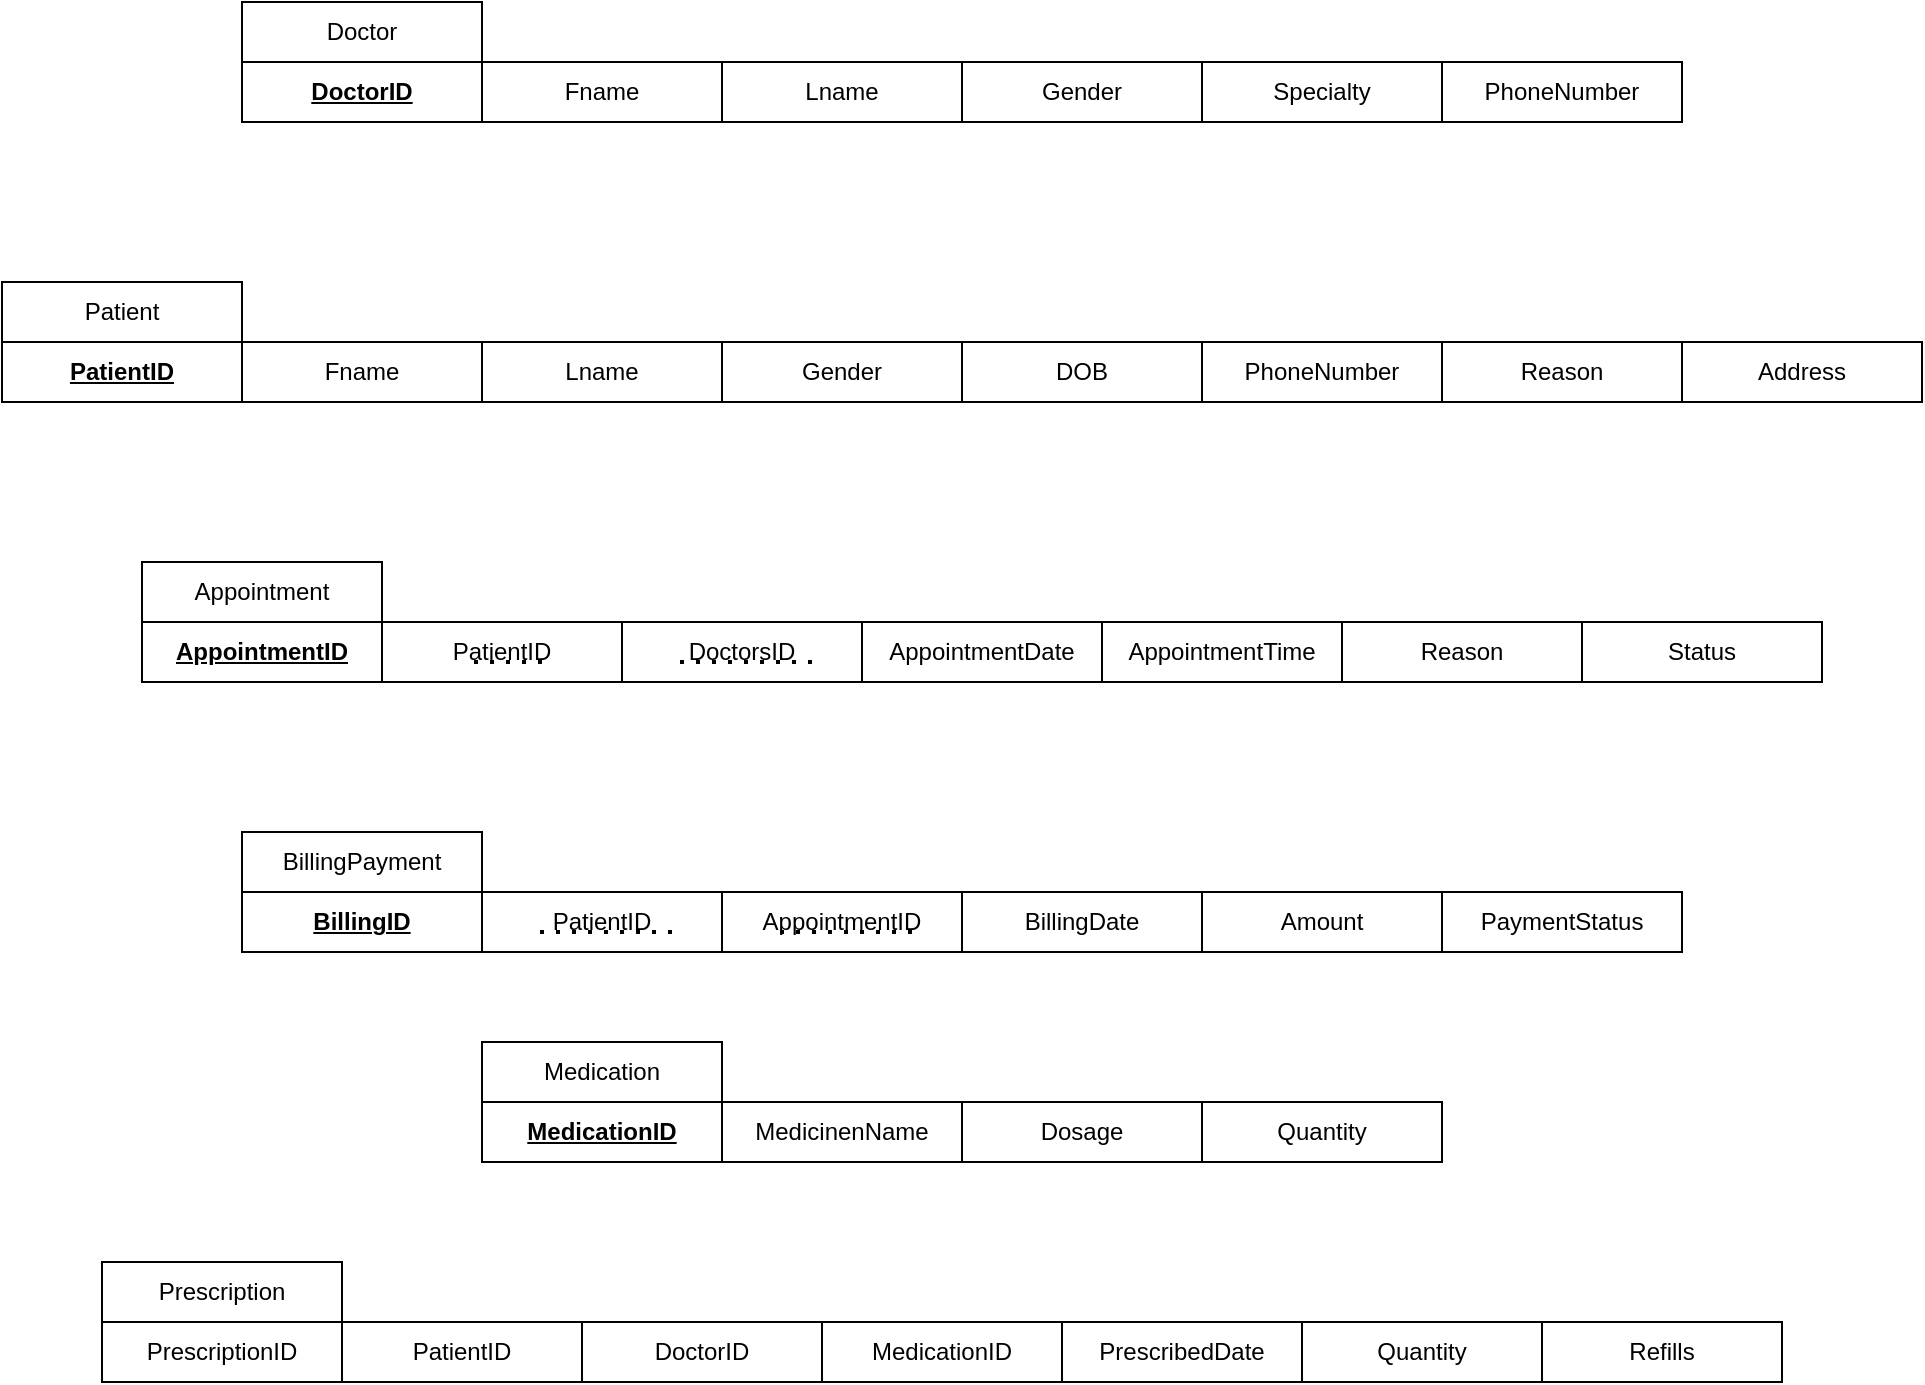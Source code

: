 <mxfile version="24.5.5" type="github">
  <diagram name="Page-1" id="lPv18uXPyyOn_tqmDmDi">
    <mxGraphModel dx="1843" dy="796" grid="1" gridSize="10" guides="1" tooltips="1" connect="1" arrows="1" fold="1" page="1" pageScale="1" pageWidth="827" pageHeight="1169" math="0" shadow="0">
      <root>
        <mxCell id="0" />
        <mxCell id="1" parent="0" />
        <mxCell id="40zPaDP918bft0vZC0bT-28" value="&lt;span style=&quot;text-align: left;&quot;&gt;Doctor&lt;/span&gt;" style="rounded=0;whiteSpace=wrap;html=1;" vertex="1" parent="1">
          <mxGeometry x="330" y="140" width="120" height="30" as="geometry" />
        </mxCell>
        <mxCell id="40zPaDP918bft0vZC0bT-29" value="&lt;span style=&quot;text-align: left;&quot;&gt;&lt;u&gt;&lt;b&gt;DoctorID&lt;/b&gt;&lt;/u&gt;&lt;/span&gt;" style="rounded=0;whiteSpace=wrap;html=1;" vertex="1" parent="1">
          <mxGeometry x="330" y="170" width="120" height="30" as="geometry" />
        </mxCell>
        <mxCell id="40zPaDP918bft0vZC0bT-31" value="&lt;span style=&quot;text-align: left;&quot;&gt;Fname&lt;/span&gt;" style="rounded=0;whiteSpace=wrap;html=1;" vertex="1" parent="1">
          <mxGeometry x="450" y="170" width="120" height="30" as="geometry" />
        </mxCell>
        <mxCell id="40zPaDP918bft0vZC0bT-32" value="&lt;span style=&quot;text-align: left;&quot;&gt;Lname&lt;/span&gt;" style="rounded=0;whiteSpace=wrap;html=1;" vertex="1" parent="1">
          <mxGeometry x="570" y="170" width="120" height="30" as="geometry" />
        </mxCell>
        <mxCell id="40zPaDP918bft0vZC0bT-33" value="&lt;span style=&quot;text-align: left;&quot;&gt;Specialty&lt;/span&gt;" style="rounded=0;whiteSpace=wrap;html=1;" vertex="1" parent="1">
          <mxGeometry x="810" y="170" width="120" height="30" as="geometry" />
        </mxCell>
        <mxCell id="40zPaDP918bft0vZC0bT-34" value="&lt;span style=&quot;text-align: left;&quot;&gt;Gender&lt;/span&gt;" style="rounded=0;whiteSpace=wrap;html=1;" vertex="1" parent="1">
          <mxGeometry x="690" y="170" width="120" height="30" as="geometry" />
        </mxCell>
        <mxCell id="40zPaDP918bft0vZC0bT-35" value="&lt;span style=&quot;text-align: left;&quot;&gt;PhoneNumber&lt;/span&gt;" style="rounded=0;whiteSpace=wrap;html=1;" vertex="1" parent="1">
          <mxGeometry x="930" y="170" width="120" height="30" as="geometry" />
        </mxCell>
        <mxCell id="40zPaDP918bft0vZC0bT-38" value="&lt;span style=&quot;text-align: left;&quot;&gt;Appointment&lt;/span&gt;" style="rounded=0;whiteSpace=wrap;html=1;" vertex="1" parent="1">
          <mxGeometry x="280" y="420" width="120" height="30" as="geometry" />
        </mxCell>
        <mxCell id="40zPaDP918bft0vZC0bT-39" value="&lt;span style=&quot;text-align: left;&quot;&gt;&lt;u&gt;&lt;b&gt;PatientID&lt;/b&gt;&lt;/u&gt;&lt;/span&gt;" style="rounded=0;whiteSpace=wrap;html=1;" vertex="1" parent="1">
          <mxGeometry x="210" y="310" width="120" height="30" as="geometry" />
        </mxCell>
        <mxCell id="40zPaDP918bft0vZC0bT-43" value="&lt;span style=&quot;text-align: left;&quot;&gt;DOB&lt;/span&gt;" style="rounded=0;whiteSpace=wrap;html=1;" vertex="1" parent="1">
          <mxGeometry x="690" y="310" width="120" height="30" as="geometry" />
        </mxCell>
        <mxCell id="40zPaDP918bft0vZC0bT-44" value="&lt;span style=&quot;text-align: left;&quot;&gt;PhoneNumber&lt;/span&gt;" style="rounded=0;whiteSpace=wrap;html=1;" vertex="1" parent="1">
          <mxGeometry x="810" y="310" width="120" height="30" as="geometry" />
        </mxCell>
        <mxCell id="40zPaDP918bft0vZC0bT-45" value="&lt;span style=&quot;text-align: left;&quot;&gt;Fname&lt;/span&gt;" style="rounded=0;whiteSpace=wrap;html=1;" vertex="1" parent="1">
          <mxGeometry x="330" y="310" width="120" height="30" as="geometry" />
        </mxCell>
        <mxCell id="40zPaDP918bft0vZC0bT-47" value="&lt;span style=&quot;text-align: left;&quot;&gt;Lname&lt;/span&gt;" style="rounded=0;whiteSpace=wrap;html=1;" vertex="1" parent="1">
          <mxGeometry x="450" y="310" width="120" height="30" as="geometry" />
        </mxCell>
        <mxCell id="40zPaDP918bft0vZC0bT-48" value="&lt;span style=&quot;text-align: left;&quot;&gt;Gender&lt;/span&gt;" style="rounded=0;whiteSpace=wrap;html=1;" vertex="1" parent="1">
          <mxGeometry x="570" y="310" width="120" height="30" as="geometry" />
        </mxCell>
        <mxCell id="40zPaDP918bft0vZC0bT-49" value="&lt;span style=&quot;text-align: left;&quot;&gt;Reason&lt;/span&gt;" style="rounded=0;whiteSpace=wrap;html=1;" vertex="1" parent="1">
          <mxGeometry x="930" y="310" width="120" height="30" as="geometry" />
        </mxCell>
        <mxCell id="40zPaDP918bft0vZC0bT-50" value="&lt;span style=&quot;text-align: left;&quot;&gt;Address&lt;/span&gt;" style="rounded=0;whiteSpace=wrap;html=1;" vertex="1" parent="1">
          <mxGeometry x="1050" y="310" width="120" height="30" as="geometry" />
        </mxCell>
        <mxCell id="40zPaDP918bft0vZC0bT-52" value="&lt;span style=&quot;text-align: left;&quot;&gt;Patient&lt;/span&gt;" style="rounded=0;whiteSpace=wrap;html=1;" vertex="1" parent="1">
          <mxGeometry x="210" y="280" width="120" height="30" as="geometry" />
        </mxCell>
        <mxCell id="40zPaDP918bft0vZC0bT-55" value="&lt;span style=&quot;text-align: left;&quot;&gt;&lt;u&gt;&lt;b&gt;AppointmentID&lt;/b&gt;&lt;/u&gt;&lt;/span&gt;" style="rounded=0;whiteSpace=wrap;html=1;" vertex="1" parent="1">
          <mxGeometry x="280" y="450" width="120" height="30" as="geometry" />
        </mxCell>
        <mxCell id="40zPaDP918bft0vZC0bT-58" value="&lt;span style=&quot;text-align: left;&quot;&gt;PatientID&lt;/span&gt;" style="rounded=0;whiteSpace=wrap;html=1;" vertex="1" parent="1">
          <mxGeometry x="400" y="450" width="120" height="30" as="geometry" />
        </mxCell>
        <mxCell id="40zPaDP918bft0vZC0bT-59" value="&lt;span style=&quot;text-align: left;&quot;&gt;DoctorsID&lt;/span&gt;" style="rounded=0;whiteSpace=wrap;html=1;" vertex="1" parent="1">
          <mxGeometry x="520" y="450" width="120" height="30" as="geometry" />
        </mxCell>
        <mxCell id="40zPaDP918bft0vZC0bT-60" value="&lt;span style=&quot;text-align: left;&quot;&gt;AppointmentDate&lt;/span&gt;" style="rounded=0;whiteSpace=wrap;html=1;" vertex="1" parent="1">
          <mxGeometry x="640" y="450" width="120" height="30" as="geometry" />
        </mxCell>
        <mxCell id="40zPaDP918bft0vZC0bT-61" value="&lt;span style=&quot;text-align: left;&quot;&gt;AppointmentTime&lt;/span&gt;" style="rounded=0;whiteSpace=wrap;html=1;" vertex="1" parent="1">
          <mxGeometry x="760" y="450" width="120" height="30" as="geometry" />
        </mxCell>
        <mxCell id="40zPaDP918bft0vZC0bT-62" value="&lt;span style=&quot;text-align: left;&quot;&gt;Reason&lt;/span&gt;" style="rounded=0;whiteSpace=wrap;html=1;" vertex="1" parent="1">
          <mxGeometry x="880" y="450" width="120" height="30" as="geometry" />
        </mxCell>
        <mxCell id="40zPaDP918bft0vZC0bT-64" value="&lt;span style=&quot;text-align: left;&quot;&gt;Status&lt;/span&gt;" style="rounded=0;whiteSpace=wrap;html=1;" vertex="1" parent="1">
          <mxGeometry x="1000" y="450" width="120" height="30" as="geometry" />
        </mxCell>
        <mxCell id="40zPaDP918bft0vZC0bT-67" value="&lt;span style=&quot;text-align: left;&quot;&gt;BillingPayment&lt;/span&gt;" style="rounded=0;whiteSpace=wrap;html=1;" vertex="1" parent="1">
          <mxGeometry x="330" y="555" width="120" height="30" as="geometry" />
        </mxCell>
        <mxCell id="40zPaDP918bft0vZC0bT-68" value="&lt;span style=&quot;text-align: left;&quot;&gt;&lt;u&gt;&lt;b&gt;BillingID&lt;/b&gt;&lt;/u&gt;&lt;/span&gt;" style="rounded=0;whiteSpace=wrap;html=1;" vertex="1" parent="1">
          <mxGeometry x="330" y="585" width="120" height="30" as="geometry" />
        </mxCell>
        <mxCell id="40zPaDP918bft0vZC0bT-69" value="&lt;span style=&quot;text-align: left;&quot;&gt;PatientID&lt;/span&gt;" style="rounded=0;whiteSpace=wrap;html=1;" vertex="1" parent="1">
          <mxGeometry x="450" y="585" width="120" height="30" as="geometry" />
        </mxCell>
        <mxCell id="40zPaDP918bft0vZC0bT-70" value="&lt;span style=&quot;text-align: left;&quot;&gt;AppointmentID&lt;/span&gt;" style="rounded=0;whiteSpace=wrap;html=1;" vertex="1" parent="1">
          <mxGeometry x="570" y="585" width="120" height="30" as="geometry" />
        </mxCell>
        <mxCell id="40zPaDP918bft0vZC0bT-71" value="&lt;span style=&quot;text-align: left;&quot;&gt;BillingDate&lt;/span&gt;" style="rounded=0;whiteSpace=wrap;html=1;" vertex="1" parent="1">
          <mxGeometry x="690" y="585" width="120" height="30" as="geometry" />
        </mxCell>
        <mxCell id="40zPaDP918bft0vZC0bT-72" value="&lt;span style=&quot;text-align: left;&quot;&gt;Amount&lt;/span&gt;" style="rounded=0;whiteSpace=wrap;html=1;" vertex="1" parent="1">
          <mxGeometry x="810" y="585" width="120" height="30" as="geometry" />
        </mxCell>
        <mxCell id="40zPaDP918bft0vZC0bT-73" value="&lt;span style=&quot;text-align: left;&quot;&gt;PaymentStatus&lt;/span&gt;" style="rounded=0;whiteSpace=wrap;html=1;" vertex="1" parent="1">
          <mxGeometry x="930" y="585" width="120" height="30" as="geometry" />
        </mxCell>
        <mxCell id="40zPaDP918bft0vZC0bT-77" value="" style="endArrow=none;dashed=1;html=1;dashPattern=1 3;strokeWidth=2;rounded=0;" edge="1" parent="1">
          <mxGeometry width="50" height="50" relative="1" as="geometry">
            <mxPoint x="480" y="470" as="sourcePoint" />
            <mxPoint x="440" y="470" as="targetPoint" />
          </mxGeometry>
        </mxCell>
        <mxCell id="40zPaDP918bft0vZC0bT-78" value="" style="endArrow=none;dashed=1;html=1;dashPattern=1 3;strokeWidth=2;rounded=0;entryX=0.25;entryY=0.667;entryDx=0;entryDy=0;entryPerimeter=0;" edge="1" parent="1">
          <mxGeometry width="50" height="50" relative="1" as="geometry">
            <mxPoint x="615" y="470" as="sourcePoint" />
            <mxPoint x="545" y="470.01" as="targetPoint" />
          </mxGeometry>
        </mxCell>
        <mxCell id="40zPaDP918bft0vZC0bT-79" value="" style="endArrow=none;dashed=1;html=1;dashPattern=1 3;strokeWidth=2;rounded=0;entryX=0.25;entryY=0.667;entryDx=0;entryDy=0;entryPerimeter=0;" edge="1" parent="1">
          <mxGeometry width="50" height="50" relative="1" as="geometry">
            <mxPoint x="545" y="605" as="sourcePoint" />
            <mxPoint x="475" y="605.01" as="targetPoint" />
          </mxGeometry>
        </mxCell>
        <mxCell id="40zPaDP918bft0vZC0bT-84" value="" style="endArrow=none;dashed=1;html=1;dashPattern=1 3;strokeWidth=2;rounded=0;entryX=0.25;entryY=0.667;entryDx=0;entryDy=0;entryPerimeter=0;" edge="1" parent="1">
          <mxGeometry width="50" height="50" relative="1" as="geometry">
            <mxPoint x="665" y="605" as="sourcePoint" />
            <mxPoint x="595" y="605.01" as="targetPoint" />
          </mxGeometry>
        </mxCell>
        <mxCell id="40zPaDP918bft0vZC0bT-87" value="&lt;span style=&quot;text-align: left;&quot;&gt;Medication&lt;/span&gt;" style="rounded=0;whiteSpace=wrap;html=1;" vertex="1" parent="1">
          <mxGeometry x="450" y="660" width="120" height="30" as="geometry" />
        </mxCell>
        <mxCell id="40zPaDP918bft0vZC0bT-88" value="&lt;span style=&quot;text-align: left;&quot;&gt;&lt;u&gt;&lt;b&gt;MedicationID&lt;/b&gt;&lt;/u&gt;&lt;/span&gt;" style="rounded=0;whiteSpace=wrap;html=1;" vertex="1" parent="1">
          <mxGeometry x="450" y="690" width="120" height="30" as="geometry" />
        </mxCell>
        <mxCell id="40zPaDP918bft0vZC0bT-89" value="&lt;span style=&quot;text-align: left;&quot;&gt;MedicinenName&lt;/span&gt;" style="rounded=0;whiteSpace=wrap;html=1;" vertex="1" parent="1">
          <mxGeometry x="570" y="690" width="120" height="30" as="geometry" />
        </mxCell>
        <mxCell id="40zPaDP918bft0vZC0bT-90" value="&lt;span style=&quot;text-align: left;&quot;&gt;Dosage&lt;/span&gt;" style="rounded=0;whiteSpace=wrap;html=1;" vertex="1" parent="1">
          <mxGeometry x="690" y="690" width="120" height="30" as="geometry" />
        </mxCell>
        <mxCell id="40zPaDP918bft0vZC0bT-91" value="&lt;span style=&quot;text-align: left;&quot;&gt;Quantity&lt;/span&gt;" style="rounded=0;whiteSpace=wrap;html=1;" vertex="1" parent="1">
          <mxGeometry x="810" y="690" width="120" height="30" as="geometry" />
        </mxCell>
        <mxCell id="40zPaDP918bft0vZC0bT-95" value="&lt;span style=&quot;text-align: left;&quot;&gt;Prescription&lt;/span&gt;" style="rounded=0;whiteSpace=wrap;html=1;" vertex="1" parent="1">
          <mxGeometry x="260" y="770" width="120" height="30" as="geometry" />
        </mxCell>
        <mxCell id="40zPaDP918bft0vZC0bT-96" value="&lt;span style=&quot;text-align: left;&quot;&gt;PatientID&lt;/span&gt;" style="rounded=0;whiteSpace=wrap;html=1;" vertex="1" parent="1">
          <mxGeometry x="380" y="800" width="120" height="30" as="geometry" />
        </mxCell>
        <mxCell id="40zPaDP918bft0vZC0bT-97" value="&lt;span style=&quot;text-align: left;&quot;&gt;PrescriptionID&lt;/span&gt;" style="rounded=0;whiteSpace=wrap;html=1;" vertex="1" parent="1">
          <mxGeometry x="260" y="800" width="120" height="30" as="geometry" />
        </mxCell>
        <mxCell id="40zPaDP918bft0vZC0bT-98" value="&lt;span style=&quot;text-align: left;&quot;&gt;DoctorID&lt;/span&gt;" style="rounded=0;whiteSpace=wrap;html=1;" vertex="1" parent="1">
          <mxGeometry x="500" y="800" width="120" height="30" as="geometry" />
        </mxCell>
        <mxCell id="40zPaDP918bft0vZC0bT-99" value="&lt;span style=&quot;text-align: left;&quot;&gt;MedicationID&lt;/span&gt;" style="rounded=0;whiteSpace=wrap;html=1;" vertex="1" parent="1">
          <mxGeometry x="620" y="800" width="120" height="30" as="geometry" />
        </mxCell>
        <mxCell id="40zPaDP918bft0vZC0bT-100" value="&lt;span style=&quot;text-align: left;&quot;&gt;PrescribedDate&lt;/span&gt;" style="rounded=0;whiteSpace=wrap;html=1;" vertex="1" parent="1">
          <mxGeometry x="740" y="800" width="120" height="30" as="geometry" />
        </mxCell>
        <mxCell id="40zPaDP918bft0vZC0bT-101" value="&lt;span style=&quot;text-align: left;&quot;&gt;Quantity&lt;/span&gt;" style="rounded=0;whiteSpace=wrap;html=1;" vertex="1" parent="1">
          <mxGeometry x="860" y="800" width="120" height="30" as="geometry" />
        </mxCell>
        <mxCell id="40zPaDP918bft0vZC0bT-102" value="&lt;span style=&quot;text-align: left;&quot;&gt;Refills&lt;/span&gt;" style="rounded=0;whiteSpace=wrap;html=1;" vertex="1" parent="1">
          <mxGeometry x="980" y="800" width="120" height="30" as="geometry" />
        </mxCell>
      </root>
    </mxGraphModel>
  </diagram>
</mxfile>
